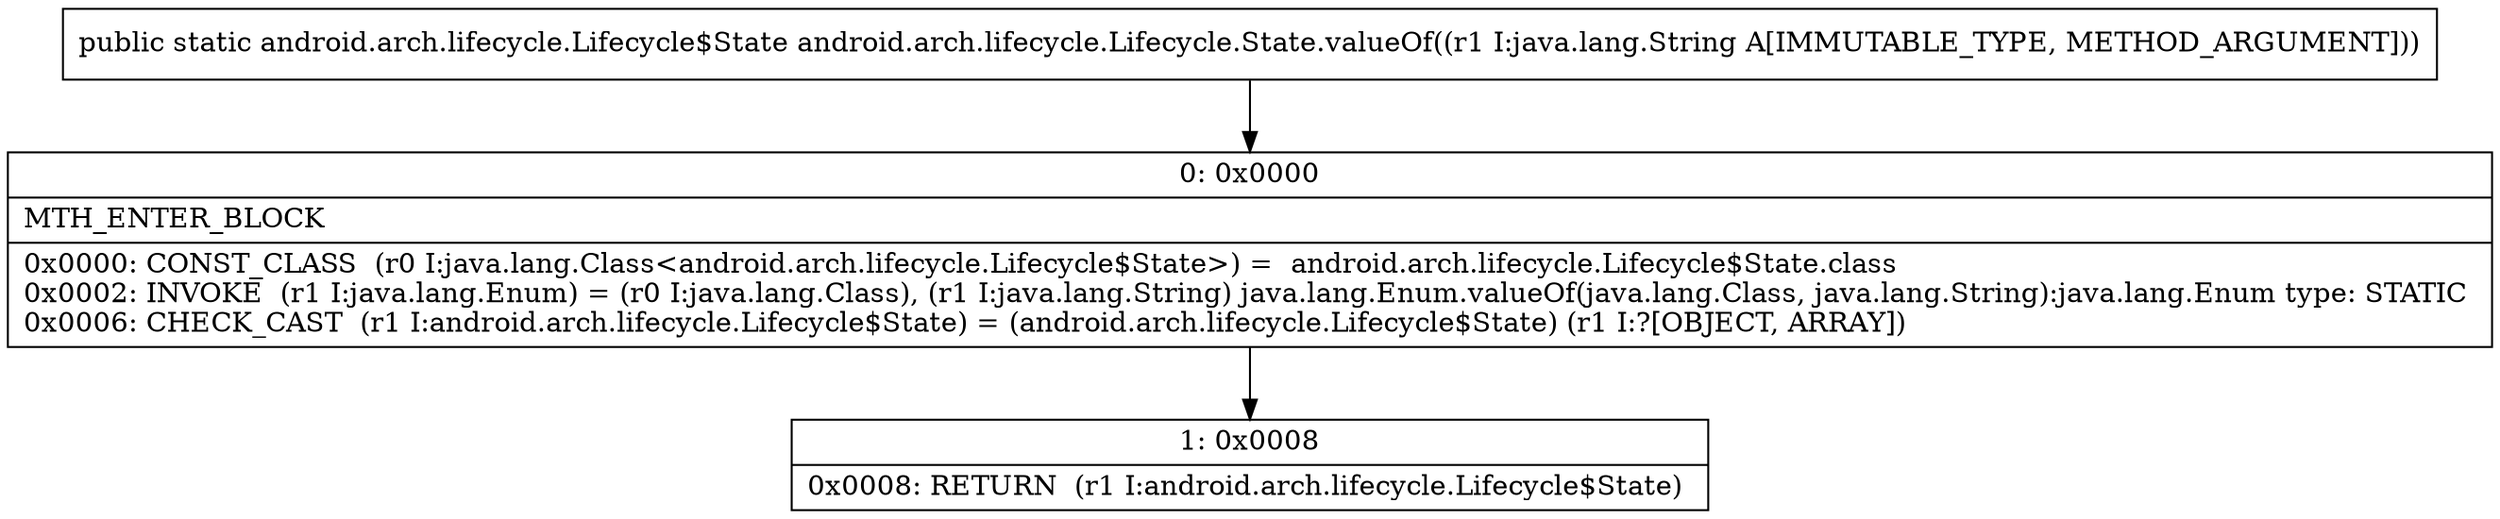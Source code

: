 digraph "CFG forandroid.arch.lifecycle.Lifecycle.State.valueOf(Ljava\/lang\/String;)Landroid\/arch\/lifecycle\/Lifecycle$State;" {
Node_0 [shape=record,label="{0\:\ 0x0000|MTH_ENTER_BLOCK\l|0x0000: CONST_CLASS  (r0 I:java.lang.Class\<android.arch.lifecycle.Lifecycle$State\>) =  android.arch.lifecycle.Lifecycle$State.class \l0x0002: INVOKE  (r1 I:java.lang.Enum) = (r0 I:java.lang.Class), (r1 I:java.lang.String) java.lang.Enum.valueOf(java.lang.Class, java.lang.String):java.lang.Enum type: STATIC \l0x0006: CHECK_CAST  (r1 I:android.arch.lifecycle.Lifecycle$State) = (android.arch.lifecycle.Lifecycle$State) (r1 I:?[OBJECT, ARRAY]) \l}"];
Node_1 [shape=record,label="{1\:\ 0x0008|0x0008: RETURN  (r1 I:android.arch.lifecycle.Lifecycle$State) \l}"];
MethodNode[shape=record,label="{public static android.arch.lifecycle.Lifecycle$State android.arch.lifecycle.Lifecycle.State.valueOf((r1 I:java.lang.String A[IMMUTABLE_TYPE, METHOD_ARGUMENT])) }"];
MethodNode -> Node_0;
Node_0 -> Node_1;
}

